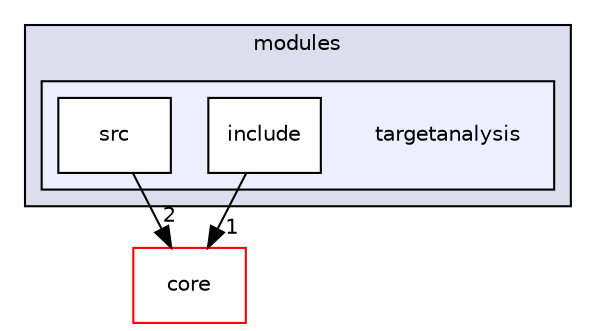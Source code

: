 digraph "modules/targetanalysis" {
  compound=true
  node [ fontsize="10", fontname="Helvetica"];
  edge [ labelfontsize="10", labelfontname="Helvetica"];
  subgraph clusterdir_a4c27d7396bb81b7e98c2451eac692b0 {
    graph [ bgcolor="#ddddee", pencolor="black", label="modules" fontname="Helvetica", fontsize="10", URL="dir_a4c27d7396bb81b7e98c2451eac692b0.html"]
  subgraph clusterdir_2343df08594bedc5b15e88f63e6dfeec {
    graph [ bgcolor="#eeeeff", pencolor="black", label="" URL="dir_2343df08594bedc5b15e88f63e6dfeec.html"];
    dir_2343df08594bedc5b15e88f63e6dfeec [shape=plaintext label="targetanalysis"];
    dir_4f15f96f49142b88f6ee675937bfbae1 [shape=box label="include" color="black" fillcolor="white" style="filled" URL="dir_4f15f96f49142b88f6ee675937bfbae1.html"];
    dir_48ecc62fb6286b8d7c3cf60d69c1090c [shape=box label="src" color="black" fillcolor="white" style="filled" URL="dir_48ecc62fb6286b8d7c3cf60d69c1090c.html"];
  }
  }
  dir_af9662fc3bbb718d08ee7fbee3548177 [shape=box label="core" fillcolor="white" style="filled" color="red" URL="dir_af9662fc3bbb718d08ee7fbee3548177.html"];
  dir_4f15f96f49142b88f6ee675937bfbae1->dir_af9662fc3bbb718d08ee7fbee3548177 [headlabel="1", labeldistance=1.5 headhref="dir_000021_000005.html"];
  dir_48ecc62fb6286b8d7c3cf60d69c1090c->dir_af9662fc3bbb718d08ee7fbee3548177 [headlabel="2", labeldistance=1.5 headhref="dir_000022_000005.html"];
}
